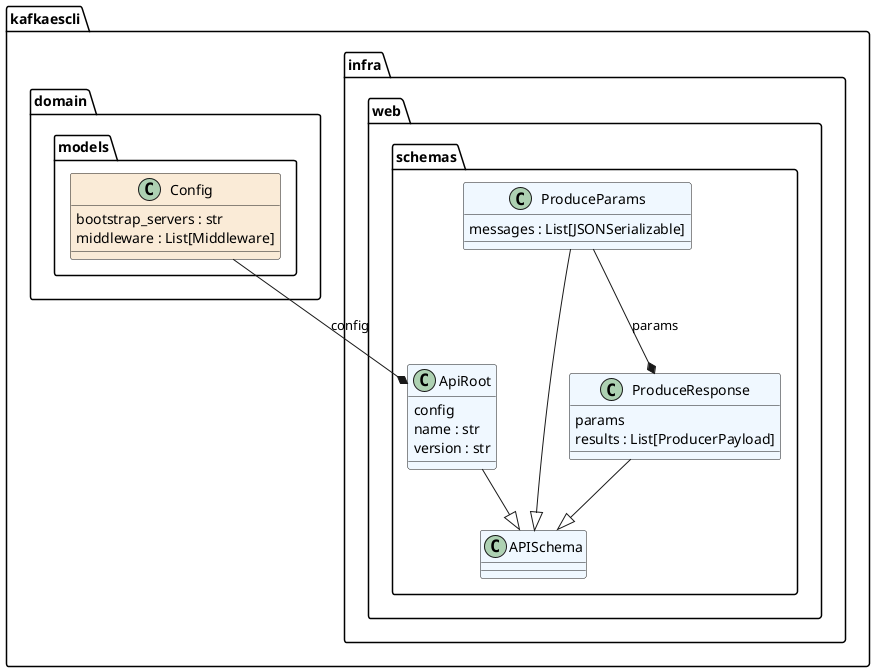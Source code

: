 @startuml classes_kafkaescli.infra

class "APISchema" as kafkaescli.infra.web.schemas.APISchema #aliceblue {
}
class "ApiRoot" as kafkaescli.infra.web.schemas.ApiRoot #aliceblue {
  config
  name : str
  version : str
}
class "Config" as kafkaescli.domain.models.Config #antiquewhite {
  bootstrap_servers : str
  middleware : List[Middleware]
}
class "ProduceParams" as kafkaescli.infra.web.schemas.ProduceParams #aliceblue {
  messages : List[JSONSerializable]
}
class "ProduceResponse" as kafkaescli.infra.web.schemas.ProduceResponse #aliceblue {
  params
  results : List[ProducerPayload]
}
kafkaescli.infra.web.schemas.ApiRoot --|> kafkaescli.infra.web.schemas.APISchema
kafkaescli.infra.web.schemas.ProduceParams --|> kafkaescli.infra.web.schemas.APISchema
kafkaescli.infra.web.schemas.ProduceResponse --|> kafkaescli.infra.web.schemas.APISchema
kafkaescli.domain.models.Config --* kafkaescli.infra.web.schemas.ApiRoot : config
kafkaescli.infra.web.schemas.ProduceParams --* kafkaescli.infra.web.schemas.ProduceResponse : params
@enduml
